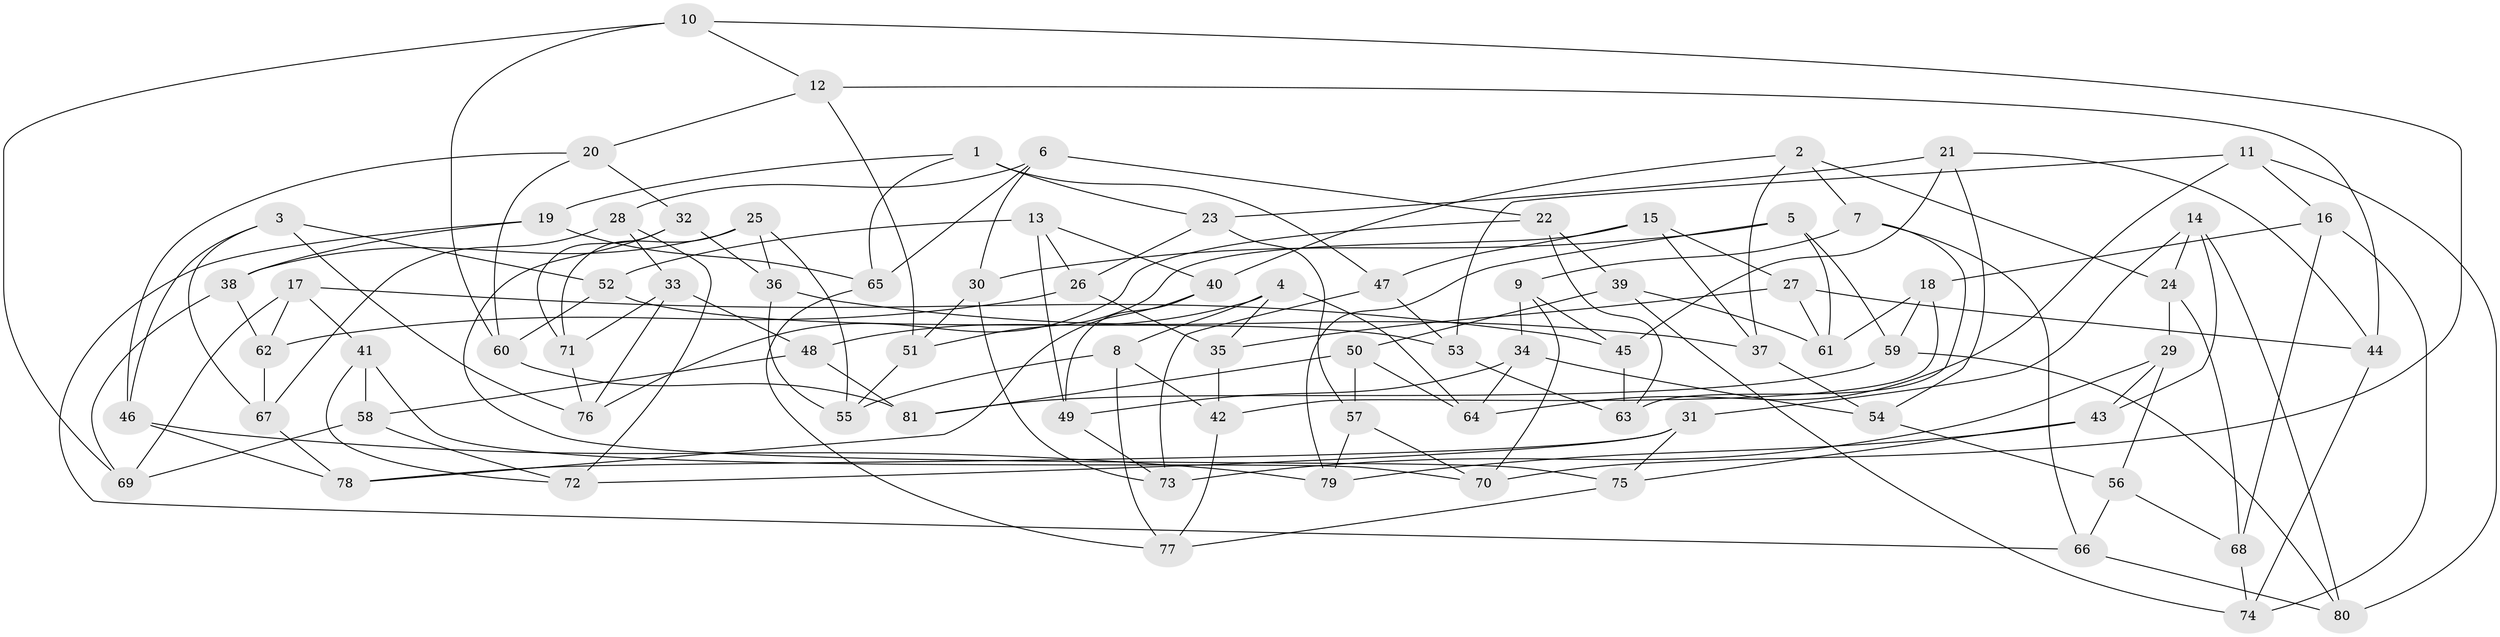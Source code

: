// coarse degree distribution, {5: 0.1836734693877551, 6: 0.46938775510204084, 4: 0.32653061224489793, 3: 0.02040816326530612}
// Generated by graph-tools (version 1.1) at 2025/42/03/06/25 10:42:18]
// undirected, 81 vertices, 162 edges
graph export_dot {
graph [start="1"]
  node [color=gray90,style=filled];
  1;
  2;
  3;
  4;
  5;
  6;
  7;
  8;
  9;
  10;
  11;
  12;
  13;
  14;
  15;
  16;
  17;
  18;
  19;
  20;
  21;
  22;
  23;
  24;
  25;
  26;
  27;
  28;
  29;
  30;
  31;
  32;
  33;
  34;
  35;
  36;
  37;
  38;
  39;
  40;
  41;
  42;
  43;
  44;
  45;
  46;
  47;
  48;
  49;
  50;
  51;
  52;
  53;
  54;
  55;
  56;
  57;
  58;
  59;
  60;
  61;
  62;
  63;
  64;
  65;
  66;
  67;
  68;
  69;
  70;
  71;
  72;
  73;
  74;
  75;
  76;
  77;
  78;
  79;
  80;
  81;
  1 -- 65;
  1 -- 19;
  1 -- 23;
  1 -- 47;
  2 -- 24;
  2 -- 7;
  2 -- 37;
  2 -- 40;
  3 -- 67;
  3 -- 46;
  3 -- 76;
  3 -- 52;
  4 -- 64;
  4 -- 48;
  4 -- 8;
  4 -- 35;
  5 -- 59;
  5 -- 79;
  5 -- 30;
  5 -- 61;
  6 -- 28;
  6 -- 65;
  6 -- 30;
  6 -- 22;
  7 -- 9;
  7 -- 66;
  7 -- 63;
  8 -- 42;
  8 -- 55;
  8 -- 77;
  9 -- 70;
  9 -- 45;
  9 -- 34;
  10 -- 70;
  10 -- 60;
  10 -- 69;
  10 -- 12;
  11 -- 16;
  11 -- 64;
  11 -- 80;
  11 -- 53;
  12 -- 44;
  12 -- 20;
  12 -- 51;
  13 -- 49;
  13 -- 52;
  13 -- 40;
  13 -- 26;
  14 -- 43;
  14 -- 24;
  14 -- 80;
  14 -- 31;
  15 -- 27;
  15 -- 51;
  15 -- 47;
  15 -- 37;
  16 -- 68;
  16 -- 18;
  16 -- 74;
  17 -- 69;
  17 -- 45;
  17 -- 41;
  17 -- 62;
  18 -- 42;
  18 -- 59;
  18 -- 61;
  19 -- 38;
  19 -- 66;
  19 -- 65;
  20 -- 60;
  20 -- 32;
  20 -- 46;
  21 -- 54;
  21 -- 45;
  21 -- 23;
  21 -- 44;
  22 -- 63;
  22 -- 76;
  22 -- 39;
  23 -- 26;
  23 -- 57;
  24 -- 68;
  24 -- 29;
  25 -- 71;
  25 -- 36;
  25 -- 55;
  25 -- 38;
  26 -- 35;
  26 -- 62;
  27 -- 61;
  27 -- 35;
  27 -- 44;
  28 -- 33;
  28 -- 72;
  28 -- 67;
  29 -- 56;
  29 -- 73;
  29 -- 43;
  30 -- 73;
  30 -- 51;
  31 -- 75;
  31 -- 72;
  31 -- 78;
  32 -- 71;
  32 -- 75;
  32 -- 36;
  33 -- 76;
  33 -- 71;
  33 -- 48;
  34 -- 49;
  34 -- 54;
  34 -- 64;
  35 -- 42;
  36 -- 37;
  36 -- 55;
  37 -- 54;
  38 -- 62;
  38 -- 69;
  39 -- 61;
  39 -- 74;
  39 -- 50;
  40 -- 78;
  40 -- 49;
  41 -- 58;
  41 -- 72;
  41 -- 70;
  42 -- 77;
  43 -- 79;
  43 -- 75;
  44 -- 74;
  45 -- 63;
  46 -- 79;
  46 -- 78;
  47 -- 73;
  47 -- 53;
  48 -- 58;
  48 -- 81;
  49 -- 73;
  50 -- 64;
  50 -- 57;
  50 -- 81;
  51 -- 55;
  52 -- 60;
  52 -- 53;
  53 -- 63;
  54 -- 56;
  56 -- 66;
  56 -- 68;
  57 -- 79;
  57 -- 70;
  58 -- 69;
  58 -- 72;
  59 -- 80;
  59 -- 81;
  60 -- 81;
  62 -- 67;
  65 -- 77;
  66 -- 80;
  67 -- 78;
  68 -- 74;
  71 -- 76;
  75 -- 77;
}
